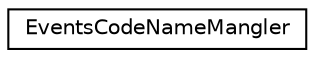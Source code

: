 digraph "Graphical Class Hierarchy"
{
  edge [fontname="Helvetica",fontsize="10",labelfontname="Helvetica",labelfontsize="10"];
  node [fontname="Helvetica",fontsize="10",shape=record];
  rankdir="LR";
  Node1 [label="EventsCodeNameMangler",height=0.2,width=0.4,color="black", fillcolor="white", style="filled",URL="$class_events_code_name_mangler.html"];
}
